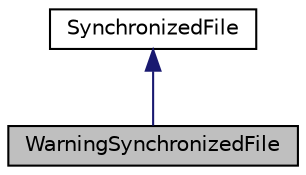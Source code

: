 digraph "WarningSynchronizedFile"
{
 // LATEX_PDF_SIZE
  edge [fontname="Helvetica",fontsize="10",labelfontname="Helvetica",labelfontsize="10"];
  node [fontname="Helvetica",fontsize="10",shape=record];
  Node1 [label="WarningSynchronizedFile",height=0.2,width=0.4,color="black", fillcolor="grey75", style="filled", fontcolor="black",tooltip=" "];
  Node2 -> Node1 [dir="back",color="midnightblue",fontsize="10",style="solid",fontname="Helvetica"];
  Node2 [label="SynchronizedFile",height=0.2,width=0.4,color="black", fillcolor="white", style="filled",URL="$de/d22/class_synchronized_file.html",tooltip="Multi-thread-safe file class."];
}

